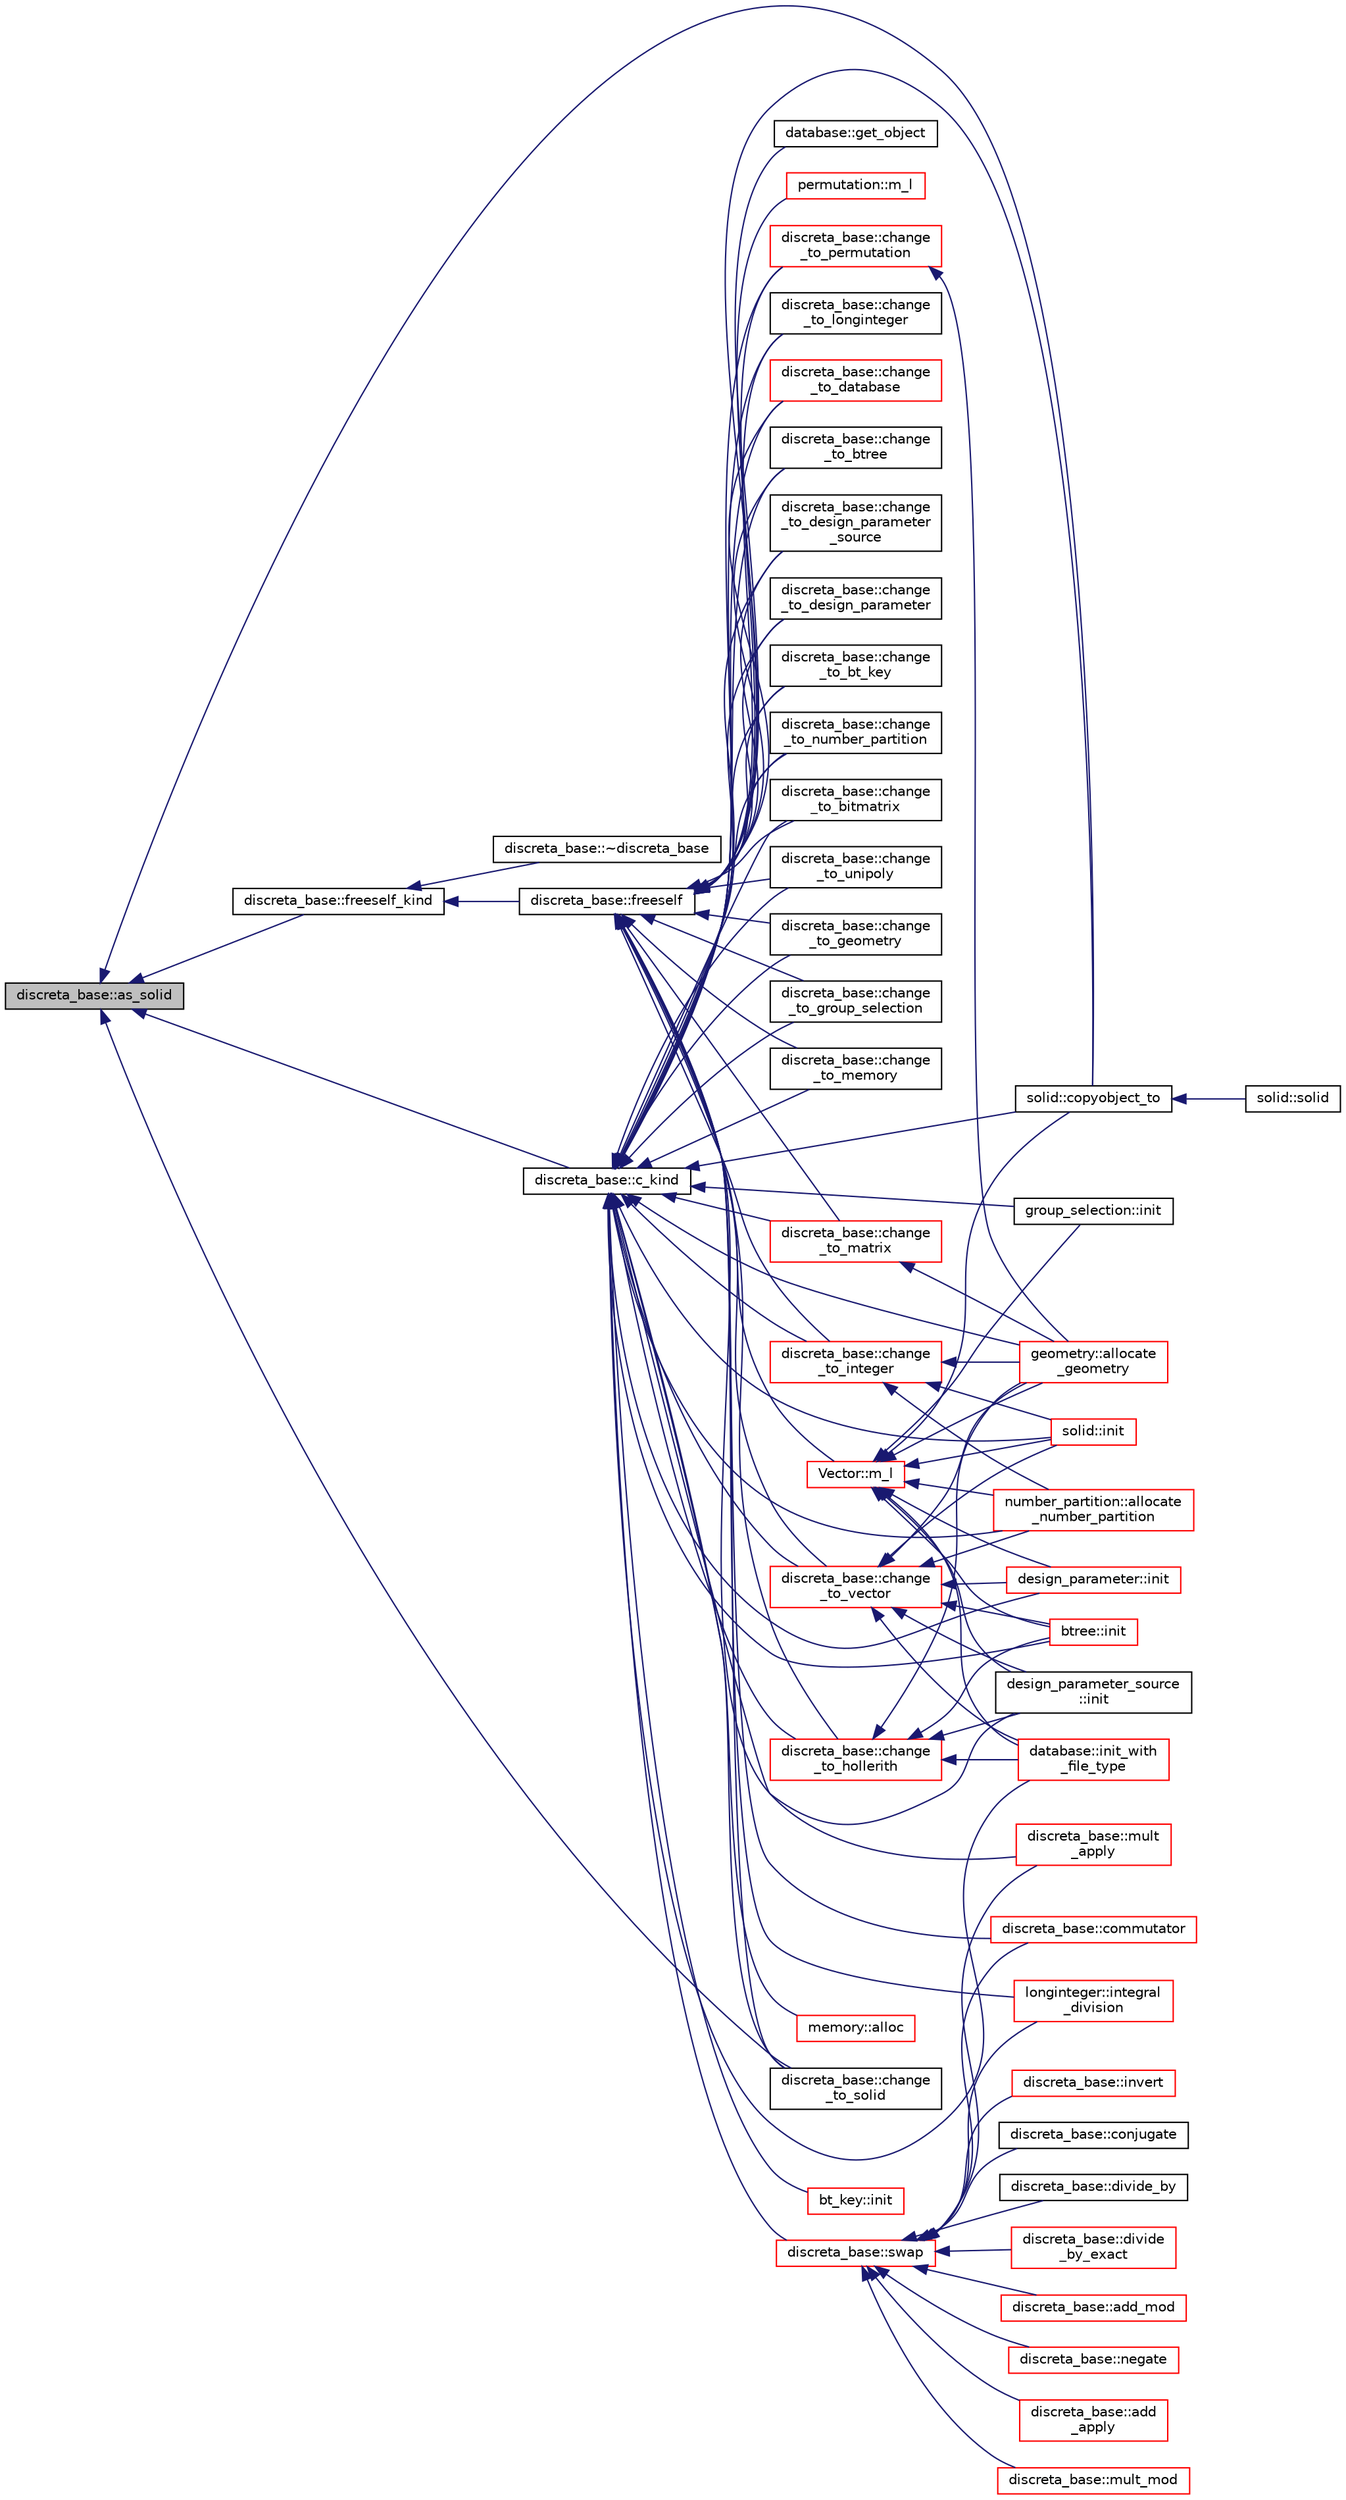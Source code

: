 digraph "discreta_base::as_solid"
{
  edge [fontname="Helvetica",fontsize="10",labelfontname="Helvetica",labelfontsize="10"];
  node [fontname="Helvetica",fontsize="10",shape=record];
  rankdir="LR";
  Node7429 [label="discreta_base::as_solid",height=0.2,width=0.4,color="black", fillcolor="grey75", style="filled", fontcolor="black"];
  Node7429 -> Node7430 [dir="back",color="midnightblue",fontsize="10",style="solid",fontname="Helvetica"];
  Node7430 [label="discreta_base::freeself_kind",height=0.2,width=0.4,color="black", fillcolor="white", style="filled",URL="$d7/d71/classdiscreta__base.html#a63a23ada2165b3838fab719ed458cec8"];
  Node7430 -> Node7431 [dir="back",color="midnightblue",fontsize="10",style="solid",fontname="Helvetica"];
  Node7431 [label="discreta_base::~discreta_base",height=0.2,width=0.4,color="black", fillcolor="white", style="filled",URL="$d7/d71/classdiscreta__base.html#a14df6915d3622e941d8bd541a6818d0e"];
  Node7430 -> Node7432 [dir="back",color="midnightblue",fontsize="10",style="solid",fontname="Helvetica"];
  Node7432 [label="discreta_base::freeself",height=0.2,width=0.4,color="black", fillcolor="white", style="filled",URL="$d7/d71/classdiscreta__base.html#a9a3c9501a562293b5667c11b9174d6e5"];
  Node7432 -> Node7433 [dir="back",color="midnightblue",fontsize="10",style="solid",fontname="Helvetica"];
  Node7433 [label="discreta_base::mult\l_apply",height=0.2,width=0.4,color="red", fillcolor="white", style="filled",URL="$d7/d71/classdiscreta__base.html#a301b8d0527d3a60ba410bba87446f490"];
  Node7432 -> Node7436 [dir="back",color="midnightblue",fontsize="10",style="solid",fontname="Helvetica"];
  Node7436 [label="discreta_base::commutator",height=0.2,width=0.4,color="red", fillcolor="white", style="filled",URL="$d7/d71/classdiscreta__base.html#a1d0bb4144e3eb15aaf877a0cea656c00"];
  Node7432 -> Node7438 [dir="back",color="midnightblue",fontsize="10",style="solid",fontname="Helvetica"];
  Node7438 [label="database::get_object",height=0.2,width=0.4,color="black", fillcolor="white", style="filled",URL="$db/d72/classdatabase.html#af183761e73fedbd560d9545a36060efc"];
  Node7432 -> Node7439 [dir="back",color="midnightblue",fontsize="10",style="solid",fontname="Helvetica"];
  Node7439 [label="discreta_base::change\l_to_integer",height=0.2,width=0.4,color="red", fillcolor="white", style="filled",URL="$d7/d71/classdiscreta__base.html#a58a5a5bd8f8e6f2dd7b4483b66dc7bb9"];
  Node7439 -> Node7589 [dir="back",color="midnightblue",fontsize="10",style="solid",fontname="Helvetica"];
  Node7589 [label="geometry::allocate\l_geometry",height=0.2,width=0.4,color="red", fillcolor="white", style="filled",URL="$da/d44/classgeometry.html#a243e84ff38207957ad5976020c19a033"];
  Node7439 -> Node7700 [dir="back",color="midnightblue",fontsize="10",style="solid",fontname="Helvetica"];
  Node7700 [label="number_partition::allocate\l_number_partition",height=0.2,width=0.4,color="red", fillcolor="white", style="filled",URL="$df/d50/classnumber__partition.html#a3c5649dc95f5ca53df4b0c58de6c1dc5"];
  Node7439 -> Node7701 [dir="back",color="midnightblue",fontsize="10",style="solid",fontname="Helvetica"];
  Node7701 [label="solid::init",height=0.2,width=0.4,color="red", fillcolor="white", style="filled",URL="$d8/def/classsolid.html#afc711954316958b35630fbc8542bcd05"];
  Node7432 -> Node7703 [dir="back",color="midnightblue",fontsize="10",style="solid",fontname="Helvetica"];
  Node7703 [label="discreta_base::change\l_to_longinteger",height=0.2,width=0.4,color="black", fillcolor="white", style="filled",URL="$d7/d71/classdiscreta__base.html#aa65b4b95b89b1df5ff8e0ef944e598a9"];
  Node7432 -> Node7704 [dir="back",color="midnightblue",fontsize="10",style="solid",fontname="Helvetica"];
  Node7704 [label="discreta_base::change\l_to_vector",height=0.2,width=0.4,color="red", fillcolor="white", style="filled",URL="$d7/d71/classdiscreta__base.html#a66186d19c55ad54af11e2a040a763c38"];
  Node7704 -> Node7662 [dir="back",color="midnightblue",fontsize="10",style="solid",fontname="Helvetica"];
  Node7662 [label="btree::init",height=0.2,width=0.4,color="red", fillcolor="white", style="filled",URL="$dd/db0/classbtree.html#a3c88706e9886f1f9bc142b511aeab642"];
  Node7704 -> Node7705 [dir="back",color="midnightblue",fontsize="10",style="solid",fontname="Helvetica"];
  Node7705 [label="database::init_with\l_file_type",height=0.2,width=0.4,color="red", fillcolor="white", style="filled",URL="$db/d72/classdatabase.html#a3b7a27f69a64812a6bfd765158d62476"];
  Node7704 -> Node7461 [dir="back",color="midnightblue",fontsize="10",style="solid",fontname="Helvetica"];
  Node7461 [label="design_parameter::init",height=0.2,width=0.4,color="red", fillcolor="white", style="filled",URL="$da/d94/classdesign__parameter.html#af77829be8d9058a84169c36143307b5d"];
  Node7704 -> Node7663 [dir="back",color="midnightblue",fontsize="10",style="solid",fontname="Helvetica"];
  Node7663 [label="design_parameter_source\l::init",height=0.2,width=0.4,color="black", fillcolor="white", style="filled",URL="$df/d4b/classdesign__parameter__source.html#afccf1773adfffec18fd96efaec208b93"];
  Node7704 -> Node7589 [dir="back",color="midnightblue",fontsize="10",style="solid",fontname="Helvetica"];
  Node7704 -> Node7700 [dir="back",color="midnightblue",fontsize="10",style="solid",fontname="Helvetica"];
  Node7704 -> Node7701 [dir="back",color="midnightblue",fontsize="10",style="solid",fontname="Helvetica"];
  Node7432 -> Node7707 [dir="back",color="midnightblue",fontsize="10",style="solid",fontname="Helvetica"];
  Node7707 [label="discreta_base::change\l_to_permutation",height=0.2,width=0.4,color="red", fillcolor="white", style="filled",URL="$d7/d71/classdiscreta__base.html#a38e11ff129ddc29d67b54520e9a0a538"];
  Node7707 -> Node7589 [dir="back",color="midnightblue",fontsize="10",style="solid",fontname="Helvetica"];
  Node7432 -> Node7710 [dir="back",color="midnightblue",fontsize="10",style="solid",fontname="Helvetica"];
  Node7710 [label="discreta_base::change\l_to_number_partition",height=0.2,width=0.4,color="black", fillcolor="white", style="filled",URL="$d7/d71/classdiscreta__base.html#a15be55441d3768c506bf9faabeef9b5b"];
  Node7432 -> Node7711 [dir="back",color="midnightblue",fontsize="10",style="solid",fontname="Helvetica"];
  Node7711 [label="discreta_base::change\l_to_matrix",height=0.2,width=0.4,color="red", fillcolor="white", style="filled",URL="$d7/d71/classdiscreta__base.html#a51f1aaa0764c4161c0dbd981091ca5cb"];
  Node7711 -> Node7589 [dir="back",color="midnightblue",fontsize="10",style="solid",fontname="Helvetica"];
  Node7432 -> Node7713 [dir="back",color="midnightblue",fontsize="10",style="solid",fontname="Helvetica"];
  Node7713 [label="discreta_base::change\l_to_bitmatrix",height=0.2,width=0.4,color="black", fillcolor="white", style="filled",URL="$d7/d71/classdiscreta__base.html#adcb7fdf185f23731b42c96488599919e"];
  Node7432 -> Node7714 [dir="back",color="midnightblue",fontsize="10",style="solid",fontname="Helvetica"];
  Node7714 [label="discreta_base::change\l_to_unipoly",height=0.2,width=0.4,color="black", fillcolor="white", style="filled",URL="$d7/d71/classdiscreta__base.html#a436a1d89a0e7a13ba1ad0ff5813c03ed"];
  Node7432 -> Node7715 [dir="back",color="midnightblue",fontsize="10",style="solid",fontname="Helvetica"];
  Node7715 [label="discreta_base::change\l_to_memory",height=0.2,width=0.4,color="black", fillcolor="white", style="filled",URL="$d7/d71/classdiscreta__base.html#a21a76b868e94f17a6579997f0a50a006"];
  Node7432 -> Node7716 [dir="back",color="midnightblue",fontsize="10",style="solid",fontname="Helvetica"];
  Node7716 [label="discreta_base::change\l_to_geometry",height=0.2,width=0.4,color="black", fillcolor="white", style="filled",URL="$d7/d71/classdiscreta__base.html#a5a3efbeeb01c41259b91ed2d87bfcbb2"];
  Node7432 -> Node7717 [dir="back",color="midnightblue",fontsize="10",style="solid",fontname="Helvetica"];
  Node7717 [label="discreta_base::change\l_to_hollerith",height=0.2,width=0.4,color="red", fillcolor="white", style="filled",URL="$d7/d71/classdiscreta__base.html#a10f410adc814d4568e3b0f84550c4ca1"];
  Node7717 -> Node7662 [dir="back",color="midnightblue",fontsize="10",style="solid",fontname="Helvetica"];
  Node7717 -> Node7705 [dir="back",color="midnightblue",fontsize="10",style="solid",fontname="Helvetica"];
  Node7717 -> Node7663 [dir="back",color="midnightblue",fontsize="10",style="solid",fontname="Helvetica"];
  Node7717 -> Node7589 [dir="back",color="midnightblue",fontsize="10",style="solid",fontname="Helvetica"];
  Node7432 -> Node7718 [dir="back",color="midnightblue",fontsize="10",style="solid",fontname="Helvetica"];
  Node7718 [label="discreta_base::change\l_to_group_selection",height=0.2,width=0.4,color="black", fillcolor="white", style="filled",URL="$d7/d71/classdiscreta__base.html#a6b269515e796a08da4db719ae2dbdca9"];
  Node7432 -> Node7719 [dir="back",color="midnightblue",fontsize="10",style="solid",fontname="Helvetica"];
  Node7719 [label="discreta_base::change\l_to_solid",height=0.2,width=0.4,color="black", fillcolor="white", style="filled",URL="$d7/d71/classdiscreta__base.html#adb0b11a85434f969b3895cb46b67e8c2"];
  Node7432 -> Node7720 [dir="back",color="midnightblue",fontsize="10",style="solid",fontname="Helvetica"];
  Node7720 [label="discreta_base::change\l_to_bt_key",height=0.2,width=0.4,color="black", fillcolor="white", style="filled",URL="$d7/d71/classdiscreta__base.html#af08930510236fe08941bb5c1e4768fe9"];
  Node7432 -> Node7721 [dir="back",color="midnightblue",fontsize="10",style="solid",fontname="Helvetica"];
  Node7721 [label="discreta_base::change\l_to_database",height=0.2,width=0.4,color="red", fillcolor="white", style="filled",URL="$d7/d71/classdiscreta__base.html#a9187fb1e0526e3d327b78bb19475ae40"];
  Node7432 -> Node7722 [dir="back",color="midnightblue",fontsize="10",style="solid",fontname="Helvetica"];
  Node7722 [label="discreta_base::change\l_to_btree",height=0.2,width=0.4,color="black", fillcolor="white", style="filled",URL="$d7/d71/classdiscreta__base.html#a75c8608cf54191c17ee48817cc4dda17"];
  Node7432 -> Node7723 [dir="back",color="midnightblue",fontsize="10",style="solid",fontname="Helvetica"];
  Node7723 [label="discreta_base::change\l_to_design_parameter\l_source",height=0.2,width=0.4,color="black", fillcolor="white", style="filled",URL="$d7/d71/classdiscreta__base.html#adef7252719a3b1b5261d6bc6c44dbda4"];
  Node7432 -> Node7724 [dir="back",color="midnightblue",fontsize="10",style="solid",fontname="Helvetica"];
  Node7724 [label="discreta_base::change\l_to_design_parameter",height=0.2,width=0.4,color="black", fillcolor="white", style="filled",URL="$d7/d71/classdiscreta__base.html#ab207ed39acee5f447708dc9fcfd29e0a"];
  Node7432 -> Node7725 [dir="back",color="midnightblue",fontsize="10",style="solid",fontname="Helvetica"];
  Node7725 [label="longinteger::integral\l_division",height=0.2,width=0.4,color="red", fillcolor="white", style="filled",URL="$d3/d71/classlonginteger.html#a692f761cfc91770ca40ab5c2df4bd358"];
  Node7432 -> Node7730 [dir="back",color="midnightblue",fontsize="10",style="solid",fontname="Helvetica"];
  Node7730 [label="permutation::m_l",height=0.2,width=0.4,color="red", fillcolor="white", style="filled",URL="$d0/d08/classpermutation.html#a9cf73421f89b2c24cf2d08f002752030"];
  Node7432 -> Node7738 [dir="back",color="midnightblue",fontsize="10",style="solid",fontname="Helvetica"];
  Node7738 [label="solid::copyobject_to",height=0.2,width=0.4,color="black", fillcolor="white", style="filled",URL="$d8/def/classsolid.html#a7f35a904885ef626d1a74663fe2cad62"];
  Node7738 -> Node7739 [dir="back",color="midnightblue",fontsize="10",style="solid",fontname="Helvetica"];
  Node7739 [label="solid::solid",height=0.2,width=0.4,color="black", fillcolor="white", style="filled",URL="$d8/def/classsolid.html#a5cbfb36f813a28289bda9739e562af19"];
  Node7432 -> Node7740 [dir="back",color="midnightblue",fontsize="10",style="solid",fontname="Helvetica"];
  Node7740 [label="Vector::m_l",height=0.2,width=0.4,color="red", fillcolor="white", style="filled",URL="$d5/db2/class_vector.html#a00f5520c2a6b4f5282a1a8bcf8ea74eb"];
  Node7740 -> Node7662 [dir="back",color="midnightblue",fontsize="10",style="solid",fontname="Helvetica"];
  Node7740 -> Node7705 [dir="back",color="midnightblue",fontsize="10",style="solid",fontname="Helvetica"];
  Node7740 -> Node7461 [dir="back",color="midnightblue",fontsize="10",style="solid",fontname="Helvetica"];
  Node7740 -> Node7663 [dir="back",color="midnightblue",fontsize="10",style="solid",fontname="Helvetica"];
  Node7740 -> Node7589 [dir="back",color="midnightblue",fontsize="10",style="solid",fontname="Helvetica"];
  Node7740 -> Node7742 [dir="back",color="midnightblue",fontsize="10",style="solid",fontname="Helvetica"];
  Node7742 [label="group_selection::init",height=0.2,width=0.4,color="black", fillcolor="white", style="filled",URL="$d6/db0/classgroup__selection.html#ad12ab2226024716902e4a85c4772732b"];
  Node7740 -> Node7700 [dir="back",color="midnightblue",fontsize="10",style="solid",fontname="Helvetica"];
  Node7740 -> Node7701 [dir="back",color="midnightblue",fontsize="10",style="solid",fontname="Helvetica"];
  Node7740 -> Node7738 [dir="back",color="midnightblue",fontsize="10",style="solid",fontname="Helvetica"];
  Node7429 -> Node7798 [dir="back",color="midnightblue",fontsize="10",style="solid",fontname="Helvetica"];
  Node7798 [label="discreta_base::c_kind",height=0.2,width=0.4,color="black", fillcolor="white", style="filled",URL="$d7/d71/classdiscreta__base.html#adc2ff61589c2d083688e7a43f333cb62"];
  Node7798 -> Node7799 [dir="back",color="midnightblue",fontsize="10",style="solid",fontname="Helvetica"];
  Node7799 [label="discreta_base::swap",height=0.2,width=0.4,color="red", fillcolor="white", style="filled",URL="$d7/d71/classdiscreta__base.html#a2e8acbb9d3476675dac5b6a583b0293e"];
  Node7799 -> Node7800 [dir="back",color="midnightblue",fontsize="10",style="solid",fontname="Helvetica"];
  Node7800 [label="discreta_base::mult_mod",height=0.2,width=0.4,color="red", fillcolor="white", style="filled",URL="$d7/d71/classdiscreta__base.html#a01f00cf6c9f4a8d6209636de98e05c30"];
  Node7799 -> Node7805 [dir="back",color="midnightblue",fontsize="10",style="solid",fontname="Helvetica"];
  Node7805 [label="discreta_base::invert",height=0.2,width=0.4,color="red", fillcolor="white", style="filled",URL="$d7/d71/classdiscreta__base.html#a3c415a064ce76e183f000912875dea74"];
  Node7799 -> Node7433 [dir="back",color="midnightblue",fontsize="10",style="solid",fontname="Helvetica"];
  Node7799 -> Node7436 [dir="back",color="midnightblue",fontsize="10",style="solid",fontname="Helvetica"];
  Node7799 -> Node7820 [dir="back",color="midnightblue",fontsize="10",style="solid",fontname="Helvetica"];
  Node7820 [label="discreta_base::conjugate",height=0.2,width=0.4,color="black", fillcolor="white", style="filled",URL="$d7/d71/classdiscreta__base.html#a463f1481dd1a3ab42deb6162e25ba725"];
  Node7799 -> Node7821 [dir="back",color="midnightblue",fontsize="10",style="solid",fontname="Helvetica"];
  Node7821 [label="discreta_base::divide_by",height=0.2,width=0.4,color="black", fillcolor="white", style="filled",URL="$d7/d71/classdiscreta__base.html#aa3f9d43fab5e6240202fbd7c1f5e3e74"];
  Node7799 -> Node7822 [dir="back",color="midnightblue",fontsize="10",style="solid",fontname="Helvetica"];
  Node7822 [label="discreta_base::divide\l_by_exact",height=0.2,width=0.4,color="red", fillcolor="white", style="filled",URL="$d7/d71/classdiscreta__base.html#a14ea31dd075b20644457db08319389ef"];
  Node7799 -> Node7828 [dir="back",color="midnightblue",fontsize="10",style="solid",fontname="Helvetica"];
  Node7828 [label="discreta_base::add_mod",height=0.2,width=0.4,color="red", fillcolor="white", style="filled",URL="$d7/d71/classdiscreta__base.html#aa8864b3f228cad737b2f3ff469bd8f63"];
  Node7799 -> Node7829 [dir="back",color="midnightblue",fontsize="10",style="solid",fontname="Helvetica"];
  Node7829 [label="discreta_base::negate",height=0.2,width=0.4,color="red", fillcolor="white", style="filled",URL="$d7/d71/classdiscreta__base.html#aac1be1125008f8a93a3083cd1a43878d"];
  Node7799 -> Node7831 [dir="back",color="midnightblue",fontsize="10",style="solid",fontname="Helvetica"];
  Node7831 [label="discreta_base::add\l_apply",height=0.2,width=0.4,color="red", fillcolor="white", style="filled",URL="$d7/d71/classdiscreta__base.html#a1e8b73324062c6ff9e01aaf5fb6e8fba"];
  Node7799 -> Node7725 [dir="back",color="midnightblue",fontsize="10",style="solid",fontname="Helvetica"];
  Node7798 -> Node7620 [dir="back",color="midnightblue",fontsize="10",style="solid",fontname="Helvetica"];
  Node7620 [label="bt_key::init",height=0.2,width=0.4,color="red", fillcolor="white", style="filled",URL="$d1/de5/classbt__key.html#ae6b27c89a5f6dec6a7a19583a4b112a8"];
  Node7798 -> Node7662 [dir="back",color="midnightblue",fontsize="10",style="solid",fontname="Helvetica"];
  Node7798 -> Node7705 [dir="back",color="midnightblue",fontsize="10",style="solid",fontname="Helvetica"];
  Node7798 -> Node7461 [dir="back",color="midnightblue",fontsize="10",style="solid",fontname="Helvetica"];
  Node7798 -> Node7663 [dir="back",color="midnightblue",fontsize="10",style="solid",fontname="Helvetica"];
  Node7798 -> Node7439 [dir="back",color="midnightblue",fontsize="10",style="solid",fontname="Helvetica"];
  Node7798 -> Node7703 [dir="back",color="midnightblue",fontsize="10",style="solid",fontname="Helvetica"];
  Node7798 -> Node7704 [dir="back",color="midnightblue",fontsize="10",style="solid",fontname="Helvetica"];
  Node7798 -> Node7707 [dir="back",color="midnightblue",fontsize="10",style="solid",fontname="Helvetica"];
  Node7798 -> Node7710 [dir="back",color="midnightblue",fontsize="10",style="solid",fontname="Helvetica"];
  Node7798 -> Node7711 [dir="back",color="midnightblue",fontsize="10",style="solid",fontname="Helvetica"];
  Node7798 -> Node7713 [dir="back",color="midnightblue",fontsize="10",style="solid",fontname="Helvetica"];
  Node7798 -> Node7714 [dir="back",color="midnightblue",fontsize="10",style="solid",fontname="Helvetica"];
  Node7798 -> Node7715 [dir="back",color="midnightblue",fontsize="10",style="solid",fontname="Helvetica"];
  Node7798 -> Node7716 [dir="back",color="midnightblue",fontsize="10",style="solid",fontname="Helvetica"];
  Node7798 -> Node7717 [dir="back",color="midnightblue",fontsize="10",style="solid",fontname="Helvetica"];
  Node7798 -> Node7718 [dir="back",color="midnightblue",fontsize="10",style="solid",fontname="Helvetica"];
  Node7798 -> Node7719 [dir="back",color="midnightblue",fontsize="10",style="solid",fontname="Helvetica"];
  Node7798 -> Node7720 [dir="back",color="midnightblue",fontsize="10",style="solid",fontname="Helvetica"];
  Node7798 -> Node7721 [dir="back",color="midnightblue",fontsize="10",style="solid",fontname="Helvetica"];
  Node7798 -> Node7722 [dir="back",color="midnightblue",fontsize="10",style="solid",fontname="Helvetica"];
  Node7798 -> Node7723 [dir="back",color="midnightblue",fontsize="10",style="solid",fontname="Helvetica"];
  Node7798 -> Node7724 [dir="back",color="midnightblue",fontsize="10",style="solid",fontname="Helvetica"];
  Node7798 -> Node7589 [dir="back",color="midnightblue",fontsize="10",style="solid",fontname="Helvetica"];
  Node7798 -> Node7742 [dir="back",color="midnightblue",fontsize="10",style="solid",fontname="Helvetica"];
  Node7798 -> Node7872 [dir="back",color="midnightblue",fontsize="10",style="solid",fontname="Helvetica"];
  Node7872 [label="memory::alloc",height=0.2,width=0.4,color="red", fillcolor="white", style="filled",URL="$d8/d99/classmemory.html#a44ac20be537668e94b5d42e6a6c74b6f"];
  Node7798 -> Node7700 [dir="back",color="midnightblue",fontsize="10",style="solid",fontname="Helvetica"];
  Node7798 -> Node7701 [dir="back",color="midnightblue",fontsize="10",style="solid",fontname="Helvetica"];
  Node7798 -> Node7738 [dir="back",color="midnightblue",fontsize="10",style="solid",fontname="Helvetica"];
  Node7429 -> Node7719 [dir="back",color="midnightblue",fontsize="10",style="solid",fontname="Helvetica"];
  Node7429 -> Node7738 [dir="back",color="midnightblue",fontsize="10",style="solid",fontname="Helvetica"];
}
